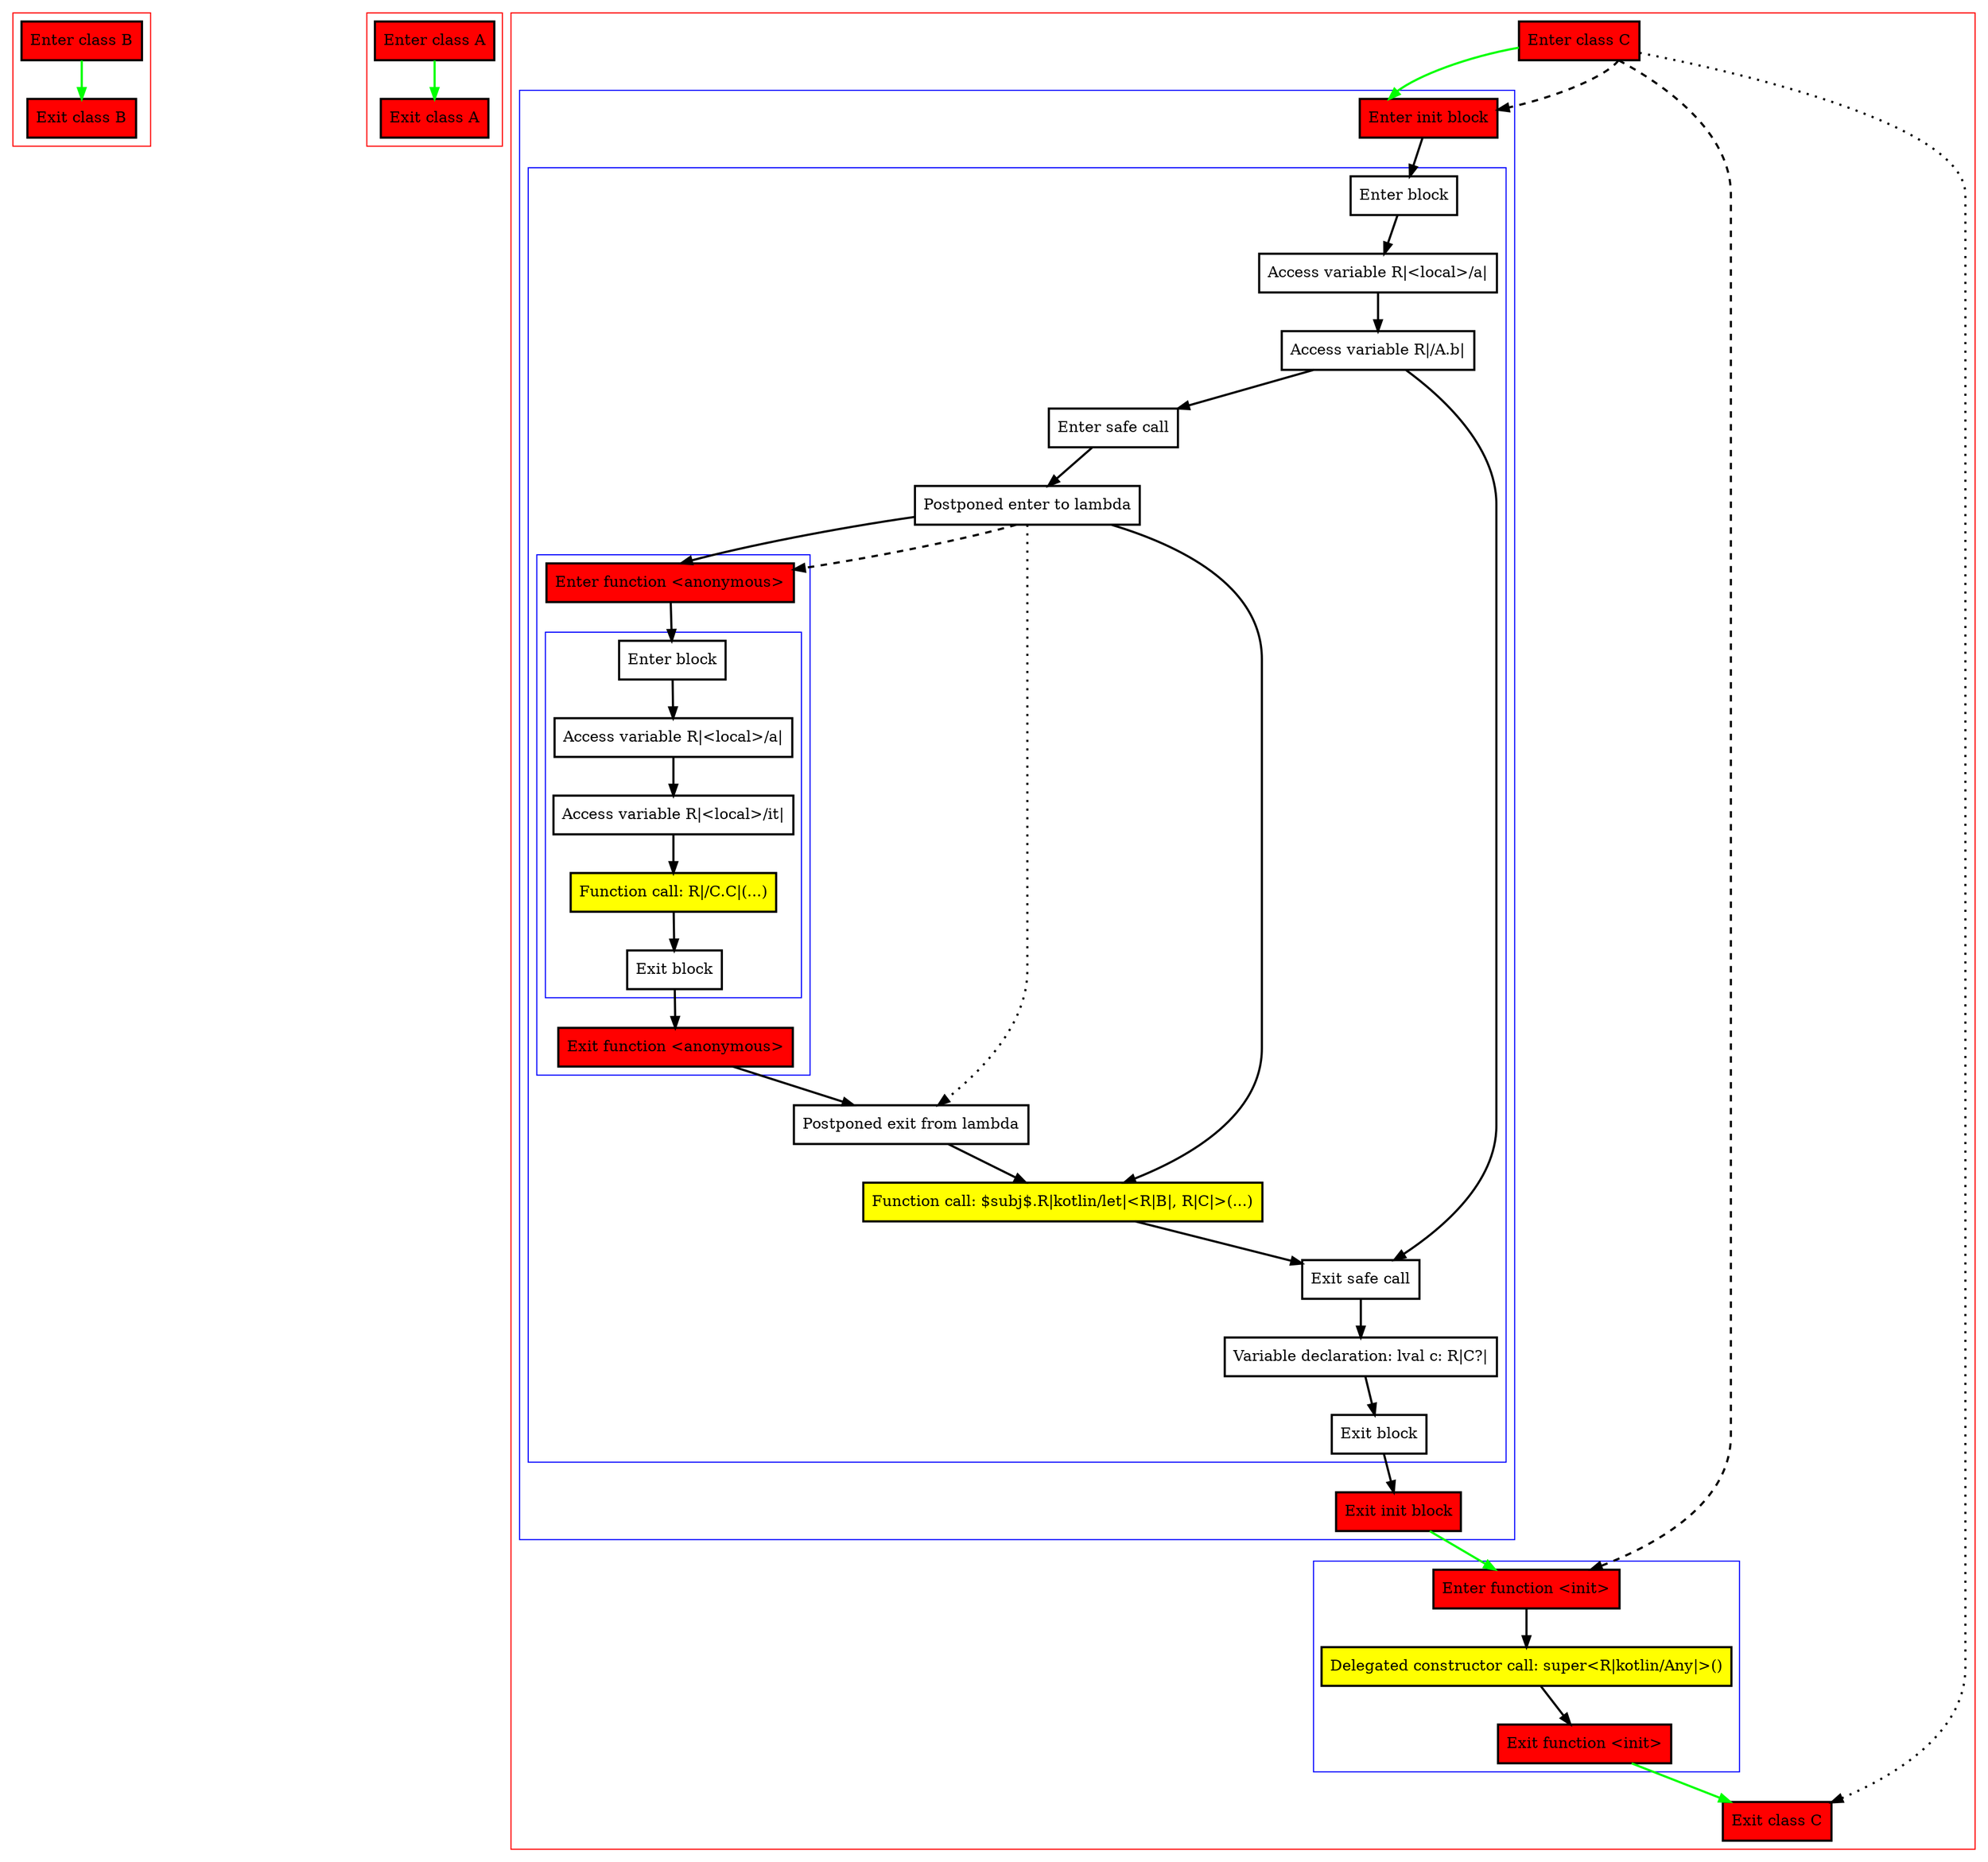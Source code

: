 digraph initBlockAndInPlaceLambda_kt {
    graph [nodesep=3]
    node [shape=box penwidth=2]
    edge [penwidth=2]

    subgraph cluster_0 {
        color=red
        0 [label="Enter class B" style="filled" fillcolor=red];
        1 [label="Exit class B" style="filled" fillcolor=red];
    }
    0 -> {1} [color=green];

    subgraph cluster_1 {
        color=red
        2 [label="Enter class A" style="filled" fillcolor=red];
        3 [label="Exit class A" style="filled" fillcolor=red];
    }
    2 -> {3} [color=green];

    subgraph cluster_2 {
        color=red
        4 [label="Enter class C" style="filled" fillcolor=red];
        subgraph cluster_3 {
            color=blue
            5 [label="Enter init block" style="filled" fillcolor=red];
            subgraph cluster_4 {
                color=blue
                6 [label="Enter block"];
                7 [label="Access variable R|<local>/a|"];
                8 [label="Access variable R|/A.b|"];
                9 [label="Enter safe call"];
                10 [label="Postponed enter to lambda"];
                subgraph cluster_5 {
                    color=blue
                    11 [label="Enter function <anonymous>" style="filled" fillcolor=red];
                    subgraph cluster_6 {
                        color=blue
                        12 [label="Enter block"];
                        13 [label="Access variable R|<local>/a|"];
                        14 [label="Access variable R|<local>/it|"];
                        15 [label="Function call: R|/C.C|(...)" style="filled" fillcolor=yellow];
                        16 [label="Exit block"];
                    }
                    17 [label="Exit function <anonymous>" style="filled" fillcolor=red];
                }
                18 [label="Postponed exit from lambda"];
                19 [label="Function call: $subj$.R|kotlin/let|<R|B|, R|C|>(...)" style="filled" fillcolor=yellow];
                20 [label="Exit safe call"];
                21 [label="Variable declaration: lval c: R|C?|"];
                22 [label="Exit block"];
            }
            23 [label="Exit init block" style="filled" fillcolor=red];
        }
        subgraph cluster_7 {
            color=blue
            24 [label="Enter function <init>" style="filled" fillcolor=red];
            25 [label="Delegated constructor call: super<R|kotlin/Any|>()" style="filled" fillcolor=yellow];
            26 [label="Exit function <init>" style="filled" fillcolor=red];
        }
        27 [label="Exit class C" style="filled" fillcolor=red];
    }
    4 -> {5} [color=green];
    4 -> {27} [style=dotted];
    4 -> {5 24} [style=dashed];
    5 -> {6};
    6 -> {7};
    7 -> {8};
    8 -> {9 20};
    9 -> {10};
    10 -> {11 19};
    10 -> {18} [style=dotted];
    10 -> {11} [style=dashed];
    11 -> {12};
    12 -> {13};
    13 -> {14};
    14 -> {15};
    15 -> {16};
    16 -> {17};
    17 -> {18};
    18 -> {19};
    19 -> {20};
    20 -> {21};
    21 -> {22};
    22 -> {23};
    23 -> {24} [color=green];
    24 -> {25};
    25 -> {26};
    26 -> {27} [color=green];

}
